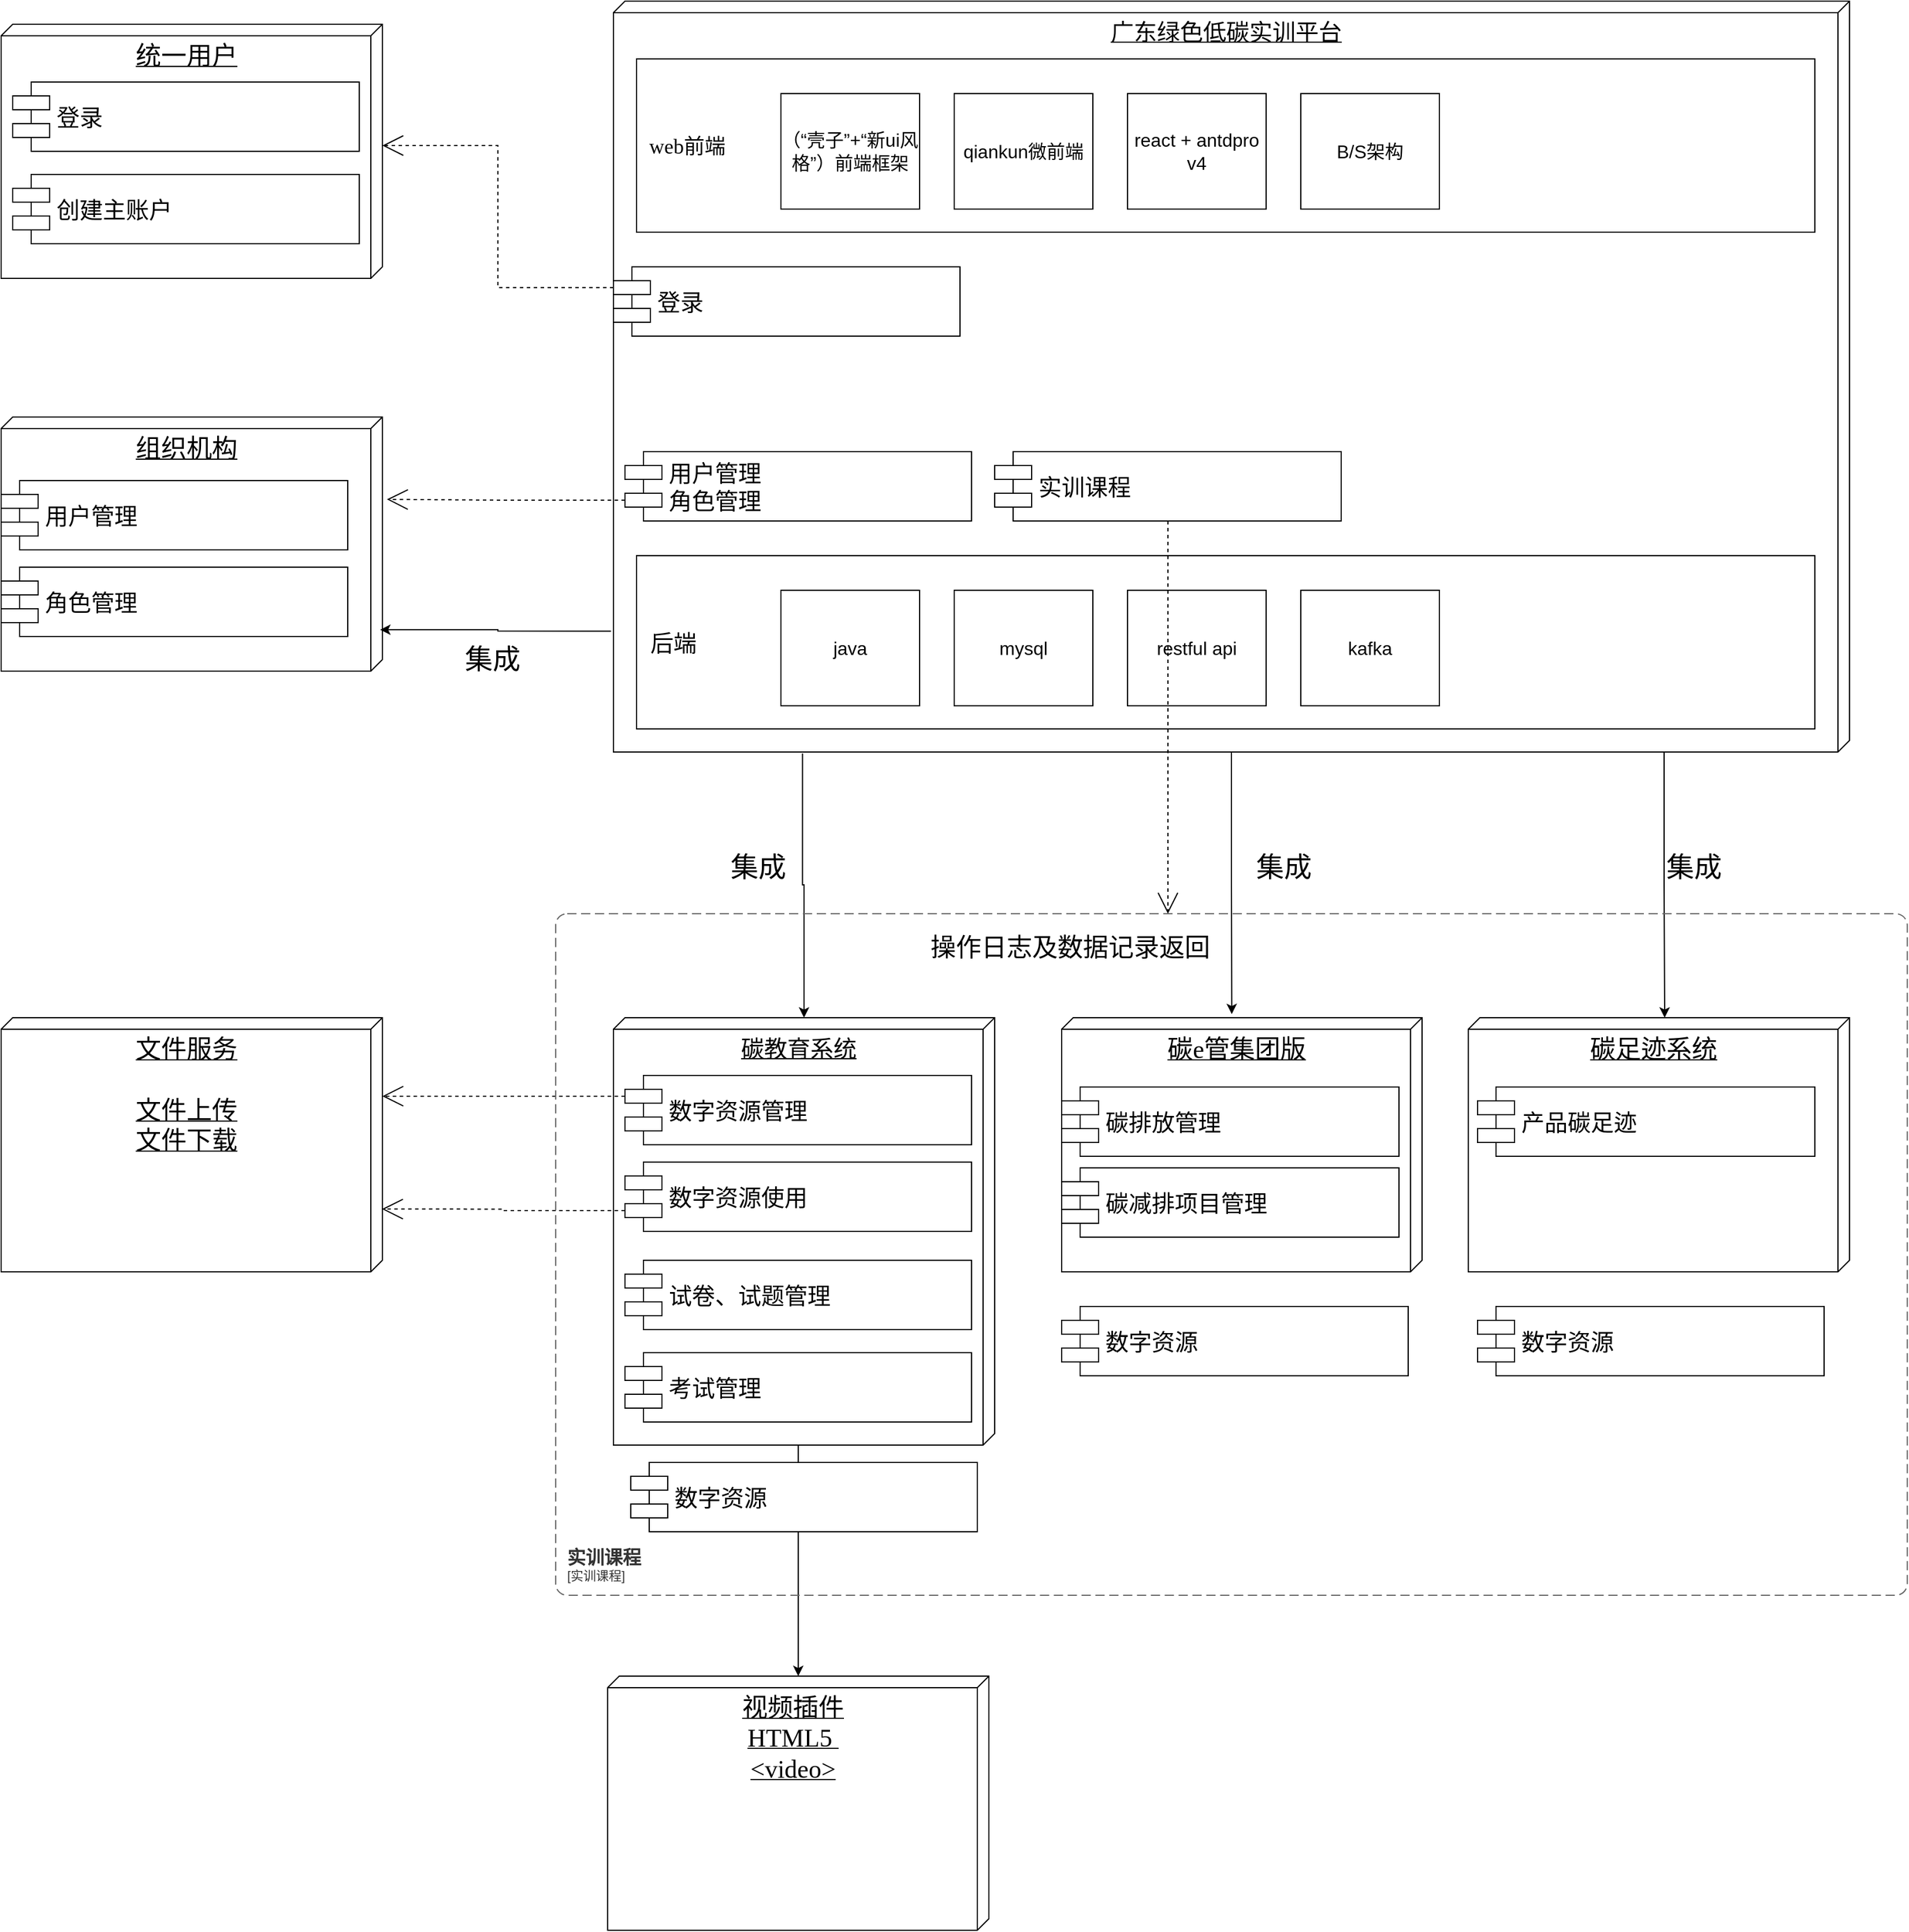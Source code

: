 <mxfile version="21.6.7" type="github">
  <diagram name="Page-1" id="5f0bae14-7c28-e335-631c-24af17079c00">
    <mxGraphModel dx="3149" dy="1943" grid="1" gridSize="10" guides="1" tooltips="1" connect="1" arrows="1" fold="1" page="1" pageScale="1" pageWidth="1100" pageHeight="850" background="none" math="0" shadow="0">
      <root>
        <mxCell id="0" />
        <mxCell id="1" parent="0" />
        <mxCell id="MDjpxhdw9txttaI69tGr-61" style="edgeStyle=orthogonalEdgeStyle;rounded=0;orthogonalLoop=1;jettySize=auto;html=1;exitX=0;exitY=0;exitDx=370;exitDy=170;exitPerimeter=0;" edge="1" parent="1" source="39150e848f15840c-1" target="MDjpxhdw9txttaI69tGr-59">
          <mxGeometry relative="1" as="geometry" />
        </mxCell>
        <mxCell id="39150e848f15840c-1" value="&lt;font style=&quot;font-size: 20px;&quot;&gt;碳教育系统&lt;/font&gt;" style="verticalAlign=top;align=center;spacingTop=8;spacingLeft=2;spacingRight=12;shape=cube;size=10;direction=south;fontStyle=4;html=1;rounded=0;shadow=0;comic=0;labelBackgroundColor=none;strokeWidth=1;fontFamily=Verdana;fontSize=12" parent="1" vertex="1">
          <mxGeometry x="20" y="40" width="330" height="370" as="geometry" />
        </mxCell>
        <mxCell id="39150e848f15840c-2" value="&lt;font style=&quot;font-size: 22px;&quot;&gt;碳足迹系统&lt;/font&gt;" style="verticalAlign=top;align=center;spacingTop=8;spacingLeft=2;spacingRight=12;shape=cube;size=10;direction=south;fontStyle=4;html=1;rounded=0;shadow=0;comic=0;labelBackgroundColor=none;strokeWidth=1;fontFamily=Verdana;fontSize=12" parent="1" vertex="1">
          <mxGeometry x="760" y="40" width="330" height="220" as="geometry" />
        </mxCell>
        <mxCell id="39150e848f15840c-3" value="&lt;span style=&quot;font-size: 22px;&quot;&gt;碳e管集团版&lt;/span&gt;" style="verticalAlign=top;align=center;spacingTop=8;spacingLeft=2;spacingRight=12;shape=cube;size=10;direction=south;fontStyle=4;html=1;rounded=0;shadow=0;comic=0;labelBackgroundColor=none;strokeWidth=1;fontFamily=Verdana;fontSize=12" parent="1" vertex="1">
          <mxGeometry x="408" y="40" width="312" height="220" as="geometry" />
        </mxCell>
        <mxCell id="39150e848f15840c-5" value="&lt;font style=&quot;font-size: 20px;&quot;&gt;数字资源管理&lt;/font&gt;" style="shape=component;align=left;spacingLeft=36;rounded=0;shadow=0;comic=0;labelBackgroundColor=none;strokeWidth=1;fontFamily=Verdana;fontSize=12;html=1;" parent="1" vertex="1">
          <mxGeometry x="30" y="90" width="300" height="60" as="geometry" />
        </mxCell>
        <mxCell id="39150e848f15840c-10" value="&lt;font style=&quot;font-size: 20px;&quot;&gt;碳排放管理&lt;/font&gt;" style="shape=component;align=left;spacingLeft=36;rounded=0;shadow=0;comic=0;labelBackgroundColor=none;strokeWidth=1;fontFamily=Verdana;fontSize=12;html=1;" parent="1" vertex="1">
          <mxGeometry x="408" y="100" width="292" height="60" as="geometry" />
        </mxCell>
        <mxCell id="39150e848f15840c-15" style="edgeStyle=orthogonalEdgeStyle;rounded=0;html=1;labelBackgroundColor=none;startArrow=none;startFill=0;startSize=8;endArrow=open;endFill=0;endSize=16;fontFamily=Verdana;fontSize=12;dashed=1;exitX=0;exitY=0.3;exitDx=0;exitDy=0;entryX=0.309;entryY=0;entryDx=0;entryDy=0;entryPerimeter=0;" parent="1" source="39150e848f15840c-5" target="MDjpxhdw9txttaI69tGr-18" edge="1">
          <mxGeometry relative="1" as="geometry">
            <Array as="points" />
            <mxPoint x="104.571" y="185" as="targetPoint" />
          </mxGeometry>
        </mxCell>
        <mxCell id="MDjpxhdw9txttaI69tGr-10" style="edgeStyle=orthogonalEdgeStyle;rounded=0;orthogonalLoop=1;jettySize=auto;html=1;exitX=1.002;exitY=0.847;exitDx=0;exitDy=0;exitPerimeter=0;" edge="1" parent="1" source="MDjpxhdw9txttaI69tGr-1" target="39150e848f15840c-1">
          <mxGeometry relative="1" as="geometry">
            <mxPoint x="555" y="-200" as="sourcePoint" />
            <Array as="points" />
          </mxGeometry>
        </mxCell>
        <mxCell id="MDjpxhdw9txttaI69tGr-12" style="edgeStyle=orthogonalEdgeStyle;rounded=0;orthogonalLoop=1;jettySize=auto;html=1;exitX=1;exitY=0.15;exitDx=0;exitDy=0;exitPerimeter=0;entryX=0;entryY=0;entryDx=0;entryDy=160;entryPerimeter=0;" edge="1" parent="1" source="MDjpxhdw9txttaI69tGr-1" target="39150e848f15840c-2">
          <mxGeometry relative="1" as="geometry" />
        </mxCell>
        <mxCell id="MDjpxhdw9txttaI69tGr-15" style="edgeStyle=orthogonalEdgeStyle;rounded=0;orthogonalLoop=1;jettySize=auto;html=1;entryX=-0.014;entryY=0.528;entryDx=0;entryDy=0;entryPerimeter=0;" edge="1" parent="1" source="MDjpxhdw9txttaI69tGr-1" target="39150e848f15840c-3">
          <mxGeometry relative="1" as="geometry" />
        </mxCell>
        <mxCell id="MDjpxhdw9txttaI69tGr-1" value="&lt;font style=&quot;font-size: 20px;&quot;&gt;广东绿色低碳实训平台&lt;/font&gt;" style="verticalAlign=top;align=center;spacingTop=8;spacingLeft=2;spacingRight=12;shape=cube;size=10;direction=south;fontStyle=4;html=1;rounded=0;shadow=0;comic=0;labelBackgroundColor=none;strokeWidth=1;fontFamily=Verdana;fontSize=12" vertex="1" parent="1">
          <mxGeometry x="20" y="-840" width="1070" height="650" as="geometry" />
        </mxCell>
        <mxCell id="MDjpxhdw9txttaI69tGr-2" value="&lt;div style=&quot;text-align: justify; font-size: 18px; line-height: 100%;&quot;&gt;&lt;span style=&quot;background-color: initial;&quot;&gt;&lt;font style=&quot;font-size: 18px;&quot;&gt;&amp;nbsp; web前端&lt;/font&gt;&lt;/span&gt;&lt;/div&gt;" style="html=1;rounded=0;shadow=0;comic=0;labelBackgroundColor=none;strokeWidth=1;fontFamily=Verdana;fontSize=12;align=left;" vertex="1" parent="1">
          <mxGeometry x="40" y="-790" width="1020" height="150" as="geometry" />
        </mxCell>
        <mxCell id="MDjpxhdw9txttaI69tGr-3" value="&lt;font style=&quot;font-size: 16px;&quot;&gt;（“壳子”+“新ui风格”）前端框架&lt;/font&gt;" style="rounded=0;whiteSpace=wrap;html=1;" vertex="1" parent="1">
          <mxGeometry x="165" y="-760" width="120" height="100" as="geometry" />
        </mxCell>
        <mxCell id="MDjpxhdw9txttaI69tGr-4" value="&lt;font style=&quot;font-size: 16px;&quot;&gt;qiankun微前端&lt;/font&gt;" style="rounded=0;whiteSpace=wrap;html=1;" vertex="1" parent="1">
          <mxGeometry x="315" y="-760" width="120" height="100" as="geometry" />
        </mxCell>
        <mxCell id="MDjpxhdw9txttaI69tGr-5" value="&lt;span style=&quot;font-size: 16px;&quot;&gt;react + antdpro v4&lt;/span&gt;" style="rounded=0;whiteSpace=wrap;html=1;" vertex="1" parent="1">
          <mxGeometry x="465" y="-760" width="120" height="100" as="geometry" />
        </mxCell>
        <mxCell id="MDjpxhdw9txttaI69tGr-6" value="&lt;span style=&quot;font-size: 16px;&quot;&gt;B/S架构&lt;/span&gt;" style="rounded=0;whiteSpace=wrap;html=1;" vertex="1" parent="1">
          <mxGeometry x="615" y="-760" width="120" height="100" as="geometry" />
        </mxCell>
        <mxCell id="MDjpxhdw9txttaI69tGr-7" value="&lt;font style=&quot;font-size: 20px;&quot;&gt;&amp;nbsp; 后端&lt;/font&gt;" style="html=1;rounded=0;shadow=0;comic=0;labelBackgroundColor=none;strokeWidth=1;fontFamily=Verdana;fontSize=12;align=left;" vertex="1" parent="1">
          <mxGeometry x="40" y="-360" width="1020" height="150" as="geometry" />
        </mxCell>
        <mxCell id="MDjpxhdw9txttaI69tGr-8" value="&lt;font style=&quot;font-size: 16px;&quot;&gt;java&lt;/font&gt;" style="rounded=0;whiteSpace=wrap;html=1;" vertex="1" parent="1">
          <mxGeometry x="165" y="-330" width="120" height="100" as="geometry" />
        </mxCell>
        <mxCell id="MDjpxhdw9txttaI69tGr-9" value="&lt;span style=&quot;font-size: 16px;&quot;&gt;mysql&lt;/span&gt;" style="rounded=0;whiteSpace=wrap;html=1;" vertex="1" parent="1">
          <mxGeometry x="315" y="-330" width="120" height="100" as="geometry" />
        </mxCell>
        <mxCell id="MDjpxhdw9txttaI69tGr-11" value="&lt;font style=&quot;font-size: 24px;&quot;&gt;集成&lt;/font&gt;" style="text;html=1;align=center;verticalAlign=middle;resizable=0;points=[];autosize=1;strokeColor=none;fillColor=none;" vertex="1" parent="1">
          <mxGeometry x="110" y="-110" width="70" height="40" as="geometry" />
        </mxCell>
        <mxCell id="MDjpxhdw9txttaI69tGr-13" value="&lt;font style=&quot;font-size: 24px;&quot;&gt;集成&lt;/font&gt;" style="text;html=1;align=center;verticalAlign=middle;resizable=0;points=[];autosize=1;strokeColor=none;fillColor=none;" vertex="1" parent="1">
          <mxGeometry x="920" y="-110" width="70" height="40" as="geometry" />
        </mxCell>
        <mxCell id="MDjpxhdw9txttaI69tGr-14" value="&lt;span style=&quot;font-size: 16px;&quot;&gt;restful api&lt;/span&gt;" style="rounded=0;whiteSpace=wrap;html=1;" vertex="1" parent="1">
          <mxGeometry x="465" y="-330" width="120" height="100" as="geometry" />
        </mxCell>
        <mxCell id="MDjpxhdw9txttaI69tGr-16" value="&lt;font style=&quot;font-size: 24px;&quot;&gt;集成&lt;/font&gt;" style="text;html=1;align=center;verticalAlign=middle;resizable=0;points=[];autosize=1;strokeColor=none;fillColor=none;" vertex="1" parent="1">
          <mxGeometry x="565" y="-110" width="70" height="40" as="geometry" />
        </mxCell>
        <mxCell id="MDjpxhdw9txttaI69tGr-18" value="&lt;font style=&quot;font-size: 22px;&quot;&gt;文件服务&lt;br&gt;&lt;br&gt;文件上传&lt;br&gt;文件下载&lt;br&gt;&lt;/font&gt;" style="verticalAlign=top;align=center;spacingTop=8;spacingLeft=2;spacingRight=12;shape=cube;size=10;direction=south;fontStyle=4;html=1;rounded=0;shadow=0;comic=0;labelBackgroundColor=none;strokeWidth=1;fontFamily=Verdana;fontSize=12" vertex="1" parent="1">
          <mxGeometry x="-510" y="40" width="330" height="220" as="geometry" />
        </mxCell>
        <mxCell id="MDjpxhdw9txttaI69tGr-19" value="&lt;font style=&quot;font-size: 20px;&quot;&gt;数字资源使用&lt;/font&gt;" style="shape=component;align=left;spacingLeft=36;rounded=0;shadow=0;comic=0;labelBackgroundColor=none;strokeWidth=1;fontFamily=Verdana;fontSize=12;html=1;" vertex="1" parent="1">
          <mxGeometry x="30" y="165" width="300" height="60" as="geometry" />
        </mxCell>
        <mxCell id="MDjpxhdw9txttaI69tGr-23" style="edgeStyle=orthogonalEdgeStyle;rounded=0;html=1;labelBackgroundColor=none;startArrow=none;startFill=0;startSize=8;endArrow=open;endFill=0;endSize=16;fontFamily=Verdana;fontSize=12;dashed=1;exitX=0;exitY=0.7;exitDx=0;exitDy=0;entryX=0.753;entryY=0.001;entryDx=0;entryDy=0;entryPerimeter=0;" edge="1" parent="1" source="MDjpxhdw9txttaI69tGr-19" target="MDjpxhdw9txttaI69tGr-18">
          <mxGeometry relative="1" as="geometry">
            <Array as="points" />
            <mxPoint x="40" y="118" as="sourcePoint" />
            <mxPoint x="-100" y="118" as="targetPoint" />
          </mxGeometry>
        </mxCell>
        <mxCell id="MDjpxhdw9txttaI69tGr-24" value="&lt;font style=&quot;font-size: 22px;&quot;&gt;统一用户&lt;/font&gt;" style="verticalAlign=top;align=center;spacingTop=8;spacingLeft=2;spacingRight=12;shape=cube;size=10;direction=south;fontStyle=4;html=1;rounded=0;shadow=0;comic=0;labelBackgroundColor=none;strokeWidth=1;fontFamily=Verdana;fontSize=12" vertex="1" parent="1">
          <mxGeometry x="-510" y="-820" width="330" height="220" as="geometry" />
        </mxCell>
        <mxCell id="MDjpxhdw9txttaI69tGr-25" value="&lt;font style=&quot;font-size: 22px;&quot;&gt;组织机构&lt;/font&gt;" style="verticalAlign=top;align=center;spacingTop=8;spacingLeft=2;spacingRight=12;shape=cube;size=10;direction=south;fontStyle=4;html=1;rounded=0;shadow=0;comic=0;labelBackgroundColor=none;strokeWidth=1;fontFamily=Verdana;fontSize=12" vertex="1" parent="1">
          <mxGeometry x="-510" y="-480" width="330" height="220" as="geometry" />
        </mxCell>
        <mxCell id="MDjpxhdw9txttaI69tGr-26" style="edgeStyle=orthogonalEdgeStyle;rounded=0;orthogonalLoop=1;jettySize=auto;html=1;exitX=0.5;exitY=1;exitDx=0;exitDy=0;" edge="1" parent="1" source="MDjpxhdw9txttaI69tGr-2" target="MDjpxhdw9txttaI69tGr-2">
          <mxGeometry relative="1" as="geometry" />
        </mxCell>
        <mxCell id="MDjpxhdw9txttaI69tGr-27" value="&lt;font style=&quot;font-size: 20px;&quot;&gt;用户管理&lt;br&gt;角色管理&lt;/font&gt;" style="shape=component;align=left;spacingLeft=36;rounded=0;shadow=0;comic=0;labelBackgroundColor=none;strokeWidth=1;fontFamily=Verdana;fontSize=12;html=1;" vertex="1" parent="1">
          <mxGeometry x="30" y="-450" width="300" height="60" as="geometry" />
        </mxCell>
        <mxCell id="MDjpxhdw9txttaI69tGr-30" style="edgeStyle=orthogonalEdgeStyle;rounded=0;html=1;labelBackgroundColor=none;startArrow=none;startFill=0;startSize=8;endArrow=open;endFill=0;endSize=16;fontFamily=Verdana;fontSize=12;dashed=1;exitX=0;exitY=0.7;exitDx=0;exitDy=0;entryX=0.324;entryY=-0.012;entryDx=0;entryDy=0;entryPerimeter=0;" edge="1" parent="1" source="MDjpxhdw9txttaI69tGr-27" target="MDjpxhdw9txttaI69tGr-25">
          <mxGeometry relative="1" as="geometry">
            <Array as="points" />
            <mxPoint x="-20" y="-400" as="sourcePoint" />
            <mxPoint x="-230" y="-400" as="targetPoint" />
          </mxGeometry>
        </mxCell>
        <mxCell id="MDjpxhdw9txttaI69tGr-31" value="&lt;span style=&quot;font-size: 20px;&quot;&gt;登录&lt;/span&gt;" style="shape=component;align=left;spacingLeft=36;rounded=0;shadow=0;comic=0;labelBackgroundColor=none;strokeWidth=1;fontFamily=Verdana;fontSize=12;html=1;" vertex="1" parent="1">
          <mxGeometry x="20" y="-610" width="300" height="60" as="geometry" />
        </mxCell>
        <mxCell id="MDjpxhdw9txttaI69tGr-32" value="&lt;font style=&quot;font-size: 20px;&quot;&gt;实训课程&lt;/font&gt;" style="shape=component;align=left;spacingLeft=36;rounded=0;shadow=0;comic=0;labelBackgroundColor=none;strokeWidth=1;fontFamily=Verdana;fontSize=12;html=1;" vertex="1" parent="1">
          <mxGeometry x="350" y="-450" width="300" height="60" as="geometry" />
        </mxCell>
        <mxCell id="MDjpxhdw9txttaI69tGr-33" style="edgeStyle=orthogonalEdgeStyle;rounded=0;html=1;labelBackgroundColor=none;startArrow=none;startFill=0;startSize=8;endArrow=open;endFill=0;endSize=16;fontFamily=Verdana;fontSize=12;dashed=1;exitX=0.5;exitY=1;exitDx=0;exitDy=0;" edge="1" parent="1" source="MDjpxhdw9txttaI69tGr-32">
          <mxGeometry relative="1" as="geometry">
            <Array as="points" />
            <mxPoint x="386" y="-149" as="sourcePoint" />
            <mxPoint x="500" y="-50" as="targetPoint" />
          </mxGeometry>
        </mxCell>
        <mxCell id="MDjpxhdw9txttaI69tGr-34" style="edgeStyle=orthogonalEdgeStyle;rounded=0;html=1;labelBackgroundColor=none;startArrow=none;startFill=0;startSize=8;endArrow=open;endFill=0;endSize=16;fontFamily=Verdana;fontSize=12;dashed=1;exitX=0;exitY=0.3;exitDx=0;exitDy=0;entryX=0;entryY=0;entryDx=105;entryDy=0;entryPerimeter=0;" edge="1" parent="1" source="MDjpxhdw9txttaI69tGr-31" target="MDjpxhdw9txttaI69tGr-24">
          <mxGeometry relative="1" as="geometry">
            <Array as="points" />
            <mxPoint y="-559" as="sourcePoint" />
            <mxPoint x="-206" y="-560" as="targetPoint" />
          </mxGeometry>
        </mxCell>
        <mxCell id="MDjpxhdw9txttaI69tGr-35" style="edgeStyle=orthogonalEdgeStyle;rounded=0;orthogonalLoop=1;jettySize=auto;html=1;exitX=0.839;exitY=1.002;exitDx=0;exitDy=0;exitPerimeter=0;entryX=0.837;entryY=0.006;entryDx=0;entryDy=0;entryPerimeter=0;" edge="1" parent="1" source="MDjpxhdw9txttaI69tGr-1" target="MDjpxhdw9txttaI69tGr-25">
          <mxGeometry relative="1" as="geometry">
            <mxPoint x="-110" y="-270" as="sourcePoint" />
            <mxPoint x="-109" y="-41" as="targetPoint" />
            <Array as="points" />
          </mxGeometry>
        </mxCell>
        <mxCell id="MDjpxhdw9txttaI69tGr-36" value="&lt;font style=&quot;font-size: 24px;&quot;&gt;集成&lt;/font&gt;" style="text;html=1;align=center;verticalAlign=middle;resizable=0;points=[];autosize=1;strokeColor=none;fillColor=none;" vertex="1" parent="1">
          <mxGeometry x="-120" y="-290" width="70" height="40" as="geometry" />
        </mxCell>
        <mxCell id="MDjpxhdw9txttaI69tGr-37" value="&lt;font style=&quot;font-size: 20px;&quot;&gt;试卷、试题管理&lt;/font&gt;" style="shape=component;align=left;spacingLeft=36;rounded=0;shadow=0;comic=0;labelBackgroundColor=none;strokeWidth=1;fontFamily=Verdana;fontSize=12;html=1;" vertex="1" parent="1">
          <mxGeometry x="30" y="250" width="300" height="60" as="geometry" />
        </mxCell>
        <mxCell id="MDjpxhdw9txttaI69tGr-38" value="&lt;span style=&quot;font-size: 20px;&quot;&gt;考试管理&lt;/span&gt;" style="shape=component;align=left;spacingLeft=36;rounded=0;shadow=0;comic=0;labelBackgroundColor=none;strokeWidth=1;fontFamily=Verdana;fontSize=12;html=1;" vertex="1" parent="1">
          <mxGeometry x="30" y="330" width="300" height="60" as="geometry" />
        </mxCell>
        <mxCell id="MDjpxhdw9txttaI69tGr-39" value="&lt;font style=&quot;font-size: 20px;&quot;&gt;碳减排项目管理&lt;/font&gt;" style="shape=component;align=left;spacingLeft=36;rounded=0;shadow=0;comic=0;labelBackgroundColor=none;strokeWidth=1;fontFamily=Verdana;fontSize=12;html=1;" vertex="1" parent="1">
          <mxGeometry x="408" y="170" width="292" height="60" as="geometry" />
        </mxCell>
        <mxCell id="MDjpxhdw9txttaI69tGr-40" value="&lt;span style=&quot;font-size: 20px;&quot;&gt;产品碳足迹&lt;/span&gt;" style="shape=component;align=left;spacingLeft=36;rounded=0;shadow=0;comic=0;labelBackgroundColor=none;strokeWidth=1;fontFamily=Verdana;fontSize=12;html=1;" vertex="1" parent="1">
          <mxGeometry x="768" y="100" width="292" height="60" as="geometry" />
        </mxCell>
        <mxCell id="MDjpxhdw9txttaI69tGr-41" value="&lt;span style=&quot;font-size: 16px;&quot;&gt;kafka&lt;/span&gt;" style="rounded=0;whiteSpace=wrap;html=1;" vertex="1" parent="1">
          <mxGeometry x="615" y="-330" width="120" height="100" as="geometry" />
        </mxCell>
        <object placeholders="1" c4Name="实训课程" c4Type="SystemScopeBoundary" c4Application="实训课程" label="&lt;font style=&quot;font-size: 16px&quot;&gt;&lt;b&gt;&lt;div style=&quot;text-align: left&quot;&gt;%c4Name%&lt;/div&gt;&lt;/b&gt;&lt;/font&gt;&lt;div style=&quot;text-align: left&quot;&gt;[%c4Application%]&lt;/div&gt;" id="MDjpxhdw9txttaI69tGr-49">
          <mxCell style="rounded=1;fontSize=11;whiteSpace=wrap;html=1;dashed=1;arcSize=20;fillColor=none;strokeColor=#666666;fontColor=#333333;labelBackgroundColor=none;align=left;verticalAlign=bottom;labelBorderColor=none;spacingTop=0;spacing=10;dashPattern=8 4;metaEdit=1;rotatable=0;perimeter=rectanglePerimeter;noLabel=0;labelPadding=0;allowArrows=0;connectable=0;expand=0;recursiveResize=0;editable=1;pointerEvents=0;absoluteArcSize=1;points=[[0.25,0,0],[0.5,0,0],[0.75,0,0],[1,0.25,0],[1,0.5,0],[1,0.75,0],[0.75,1,0],[0.5,1,0],[0.25,1,0],[0,0.75,0],[0,0.5,0],[0,0.25,0]];" vertex="1" parent="1">
            <mxGeometry x="-30" y="-50" width="1170" height="590" as="geometry" />
          </mxCell>
        </object>
        <mxCell id="MDjpxhdw9txttaI69tGr-50" value="&lt;span style=&quot;font-size: 20px;&quot;&gt;数字资源&lt;/span&gt;" style="shape=component;align=left;spacingLeft=36;rounded=0;shadow=0;comic=0;labelBackgroundColor=none;strokeWidth=1;fontFamily=Verdana;fontSize=12;html=1;" vertex="1" parent="1">
          <mxGeometry x="35" y="425" width="300" height="60" as="geometry" />
        </mxCell>
        <mxCell id="MDjpxhdw9txttaI69tGr-51" value="&lt;span style=&quot;font-size: 20px;&quot;&gt;数字资源&lt;/span&gt;" style="shape=component;align=left;spacingLeft=36;rounded=0;shadow=0;comic=0;labelBackgroundColor=none;strokeWidth=1;fontFamily=Verdana;fontSize=12;html=1;" vertex="1" parent="1">
          <mxGeometry x="408" y="290" width="300" height="60" as="geometry" />
        </mxCell>
        <mxCell id="MDjpxhdw9txttaI69tGr-52" value="&lt;span style=&quot;font-size: 20px;&quot;&gt;数字资源&lt;/span&gt;" style="shape=component;align=left;spacingLeft=36;rounded=0;shadow=0;comic=0;labelBackgroundColor=none;strokeWidth=1;fontFamily=Verdana;fontSize=12;html=1;" vertex="1" parent="1">
          <mxGeometry x="768" y="290" width="300" height="60" as="geometry" />
        </mxCell>
        <mxCell id="MDjpxhdw9txttaI69tGr-54" value="&lt;font style=&quot;font-size: 22px;&quot;&gt;操作日志及数据记录返回&lt;/font&gt;" style="text;html=1;align=center;verticalAlign=middle;resizable=0;points=[];autosize=1;strokeColor=none;fillColor=none;" vertex="1" parent="1">
          <mxGeometry x="280" y="-40" width="270" height="40" as="geometry" />
        </mxCell>
        <mxCell id="MDjpxhdw9txttaI69tGr-55" value="&lt;span style=&quot;font-size: 20px;&quot;&gt;登录&lt;br&gt;&lt;/span&gt;" style="shape=component;align=left;spacingLeft=36;rounded=0;shadow=0;comic=0;labelBackgroundColor=none;strokeWidth=1;fontFamily=Verdana;fontSize=12;html=1;" vertex="1" parent="1">
          <mxGeometry x="-500" y="-770" width="300" height="60" as="geometry" />
        </mxCell>
        <mxCell id="MDjpxhdw9txttaI69tGr-56" value="&lt;span style=&quot;font-size: 20px;&quot;&gt;创建主账户&lt;br&gt;&lt;/span&gt;" style="shape=component;align=left;spacingLeft=36;rounded=0;shadow=0;comic=0;labelBackgroundColor=none;strokeWidth=1;fontFamily=Verdana;fontSize=12;html=1;" vertex="1" parent="1">
          <mxGeometry x="-500" y="-690" width="300" height="60" as="geometry" />
        </mxCell>
        <mxCell id="MDjpxhdw9txttaI69tGr-57" value="&lt;span style=&quot;font-size: 20px;&quot;&gt;用户管理&lt;br&gt;&lt;/span&gt;" style="shape=component;align=left;spacingLeft=36;rounded=0;shadow=0;comic=0;labelBackgroundColor=none;strokeWidth=1;fontFamily=Verdana;fontSize=12;html=1;" vertex="1" parent="1">
          <mxGeometry x="-510" y="-425" width="300" height="60" as="geometry" />
        </mxCell>
        <mxCell id="MDjpxhdw9txttaI69tGr-58" value="&lt;span style=&quot;font-size: 20px;&quot;&gt;角色管理&lt;br&gt;&lt;/span&gt;" style="shape=component;align=left;spacingLeft=36;rounded=0;shadow=0;comic=0;labelBackgroundColor=none;strokeWidth=1;fontFamily=Verdana;fontSize=12;html=1;" vertex="1" parent="1">
          <mxGeometry x="-510" y="-350" width="300" height="60" as="geometry" />
        </mxCell>
        <mxCell id="MDjpxhdw9txttaI69tGr-59" value="&lt;font style=&quot;font-size: 22px;&quot;&gt;视频插件&lt;br&gt;HTML5&amp;nbsp;&lt;br&gt;&amp;lt;video&amp;gt;&lt;br&gt;&lt;/font&gt;" style="verticalAlign=top;align=center;spacingTop=8;spacingLeft=2;spacingRight=12;shape=cube;size=10;direction=south;fontStyle=4;html=1;rounded=0;shadow=0;comic=0;labelBackgroundColor=none;strokeWidth=1;fontFamily=Verdana;fontSize=12" vertex="1" parent="1">
          <mxGeometry x="15" y="610" width="330" height="220" as="geometry" />
        </mxCell>
      </root>
    </mxGraphModel>
  </diagram>
</mxfile>
